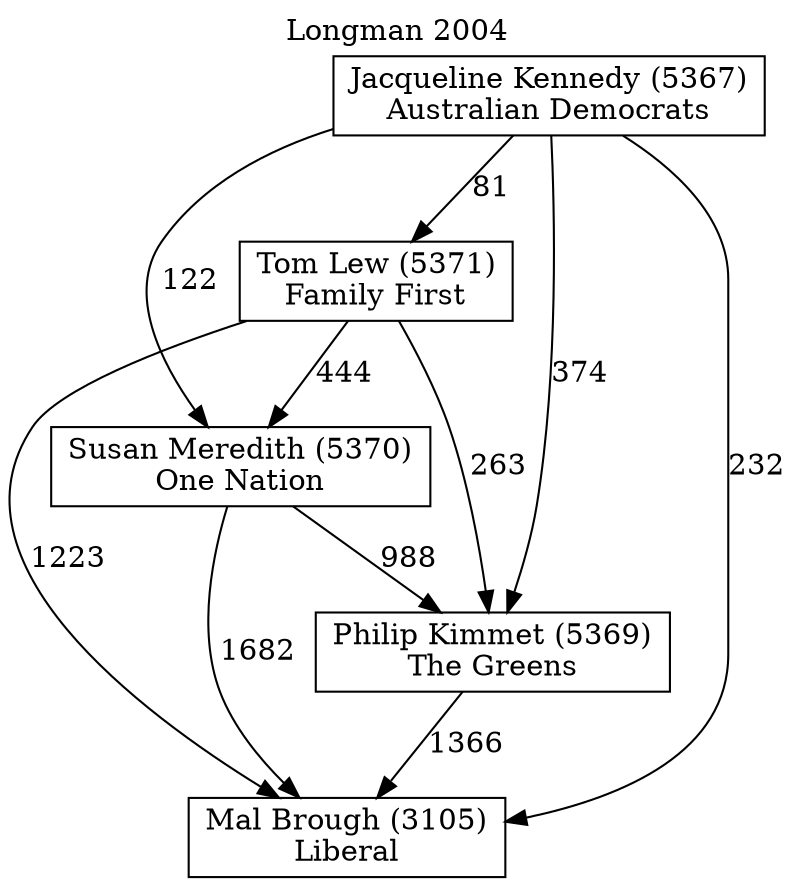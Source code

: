// House preference flow
digraph "Mal Brough (3105)_Longman_2004" {
	graph [label="Longman 2004" labelloc=t mclimit=10]
	node [shape=box]
	"Mal Brough (3105)" [label="Mal Brough (3105)
Liberal"]
	"Philip Kimmet (5369)" [label="Philip Kimmet (5369)
The Greens"]
	"Susan Meredith (5370)" [label="Susan Meredith (5370)
One Nation"]
	"Tom Lew (5371)" [label="Tom Lew (5371)
Family First"]
	"Jacqueline Kennedy (5367)" [label="Jacqueline Kennedy (5367)
Australian Democrats"]
	"Philip Kimmet (5369)" -> "Mal Brough (3105)" [label=1366]
	"Susan Meredith (5370)" -> "Philip Kimmet (5369)" [label=988]
	"Tom Lew (5371)" -> "Susan Meredith (5370)" [label=444]
	"Jacqueline Kennedy (5367)" -> "Tom Lew (5371)" [label=81]
	"Susan Meredith (5370)" -> "Mal Brough (3105)" [label=1682]
	"Tom Lew (5371)" -> "Mal Brough (3105)" [label=1223]
	"Jacqueline Kennedy (5367)" -> "Mal Brough (3105)" [label=232]
	"Jacqueline Kennedy (5367)" -> "Susan Meredith (5370)" [label=122]
	"Tom Lew (5371)" -> "Philip Kimmet (5369)" [label=263]
	"Jacqueline Kennedy (5367)" -> "Philip Kimmet (5369)" [label=374]
}
